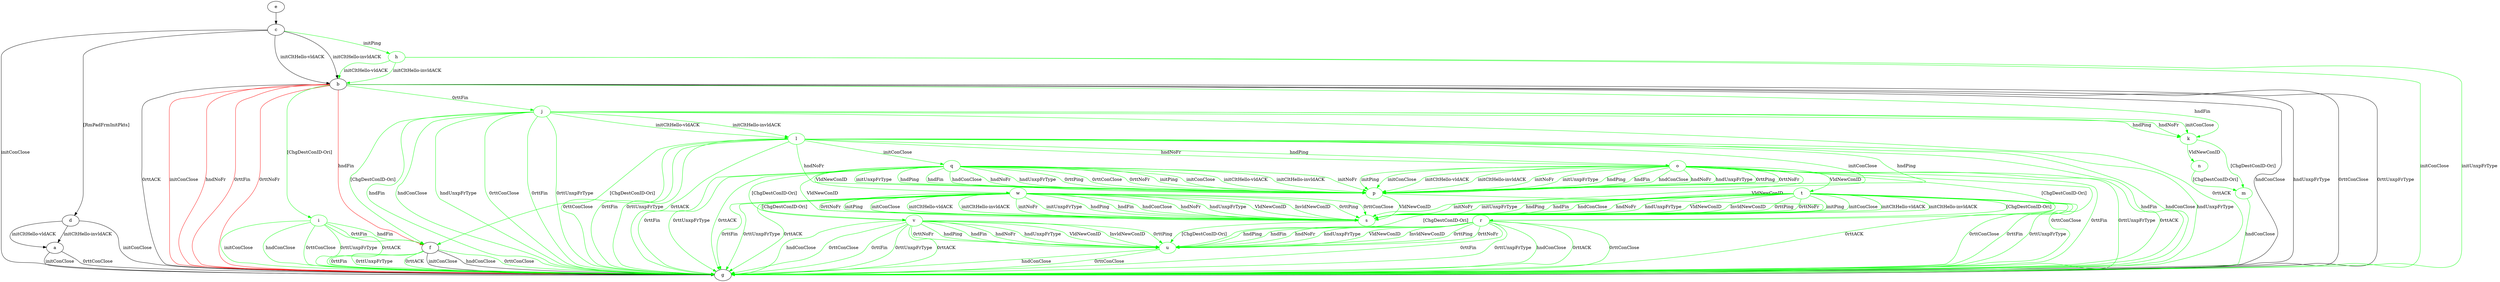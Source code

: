 digraph "" {
	a -> g	[key=0,
		label="initConClose "];
	a -> g	[key=1,
		label="0rttConClose "];
	b -> f	[key=0,
		color=red,
		label="hndFin "];
	b -> g	[key=0,
		label="hndConClose "];
	b -> g	[key=1,
		label="hndUnxpFrType "];
	b -> g	[key=2,
		label="0rttConClose "];
	b -> g	[key=3,
		label="0rttUnxpFrType "];
	b -> g	[key=4,
		label="0rttACK "];
	b -> g	[key=5,
		color=red,
		label="initConClose "];
	b -> g	[key=6,
		color=red,
		label="hndNoFr "];
	b -> g	[key=7,
		color=red,
		label="0rttFin "];
	b -> g	[key=8,
		color=red,
		label="0rttNoFr "];
	i	[color=green];
	b -> i	[key=0,
		color=green,
		label="[ChgDestConID-Ori] "];
	j	[color=green];
	b -> j	[key=0,
		color=green,
		label="0rttFin "];
	k	[color=green];
	b -> k	[key=0,
		color=green,
		label="hndFin "];
	c -> b	[key=0,
		label="initCltHello-vldACK "];
	c -> b	[key=1,
		label="initCltHello-invldACK "];
	c -> d	[key=0,
		label="[RmPadFrmInitPkts] "];
	c -> g	[key=0,
		label="initConClose "];
	h	[color=green];
	c -> h	[key=0,
		color=green,
		label="initPing "];
	d -> a	[key=0,
		label="initCltHello-vldACK "];
	d -> a	[key=1,
		label="initCltHello-invldACK "];
	d -> g	[key=0,
		label="initConClose "];
	e -> c	[key=0];
	f -> g	[key=0,
		label="initConClose "];
	f -> g	[key=1,
		label="hndConClose "];
	f -> g	[key=2,
		color=green,
		label="0rttConClose "];
	f -> g	[key=3,
		color=green,
		label="0rttFin "];
	f -> g	[key=4,
		color=green,
		label="0rttUnxpFrType "];
	f -> g	[key=5,
		color=green,
		label="0rttACK "];
	h -> b	[key=0,
		color=green,
		label="initCltHello-vldACK "];
	h -> b	[key=1,
		color=green,
		label="initCltHello-invldACK "];
	h -> g	[key=0,
		color=green,
		label="initConClose "];
	h -> g	[key=1,
		color=green,
		label="initUnxpFrType "];
	i -> f	[key=0,
		color=green,
		label="hndFin "];
	i -> f	[key=1,
		color=green,
		label="0rttFin "];
	i -> g	[key=0,
		color=green,
		label="initConClose "];
	i -> g	[key=1,
		color=green,
		label="hndConClose "];
	i -> g	[key=2,
		color=green,
		label="0rttConClose "];
	i -> g	[key=3,
		color=green,
		label="0rttUnxpFrType "];
	i -> g	[key=4,
		color=green,
		label="0rttACK "];
	j -> f	[key=0,
		color=green,
		label="[ChgDestConID-Ori] "];
	j -> g	[key=0,
		color=green,
		label="hndFin "];
	j -> g	[key=1,
		color=green,
		label="hndConClose "];
	j -> g	[key=2,
		color=green,
		label="hndUnxpFrType "];
	j -> g	[key=3,
		color=green,
		label="0rttConClose "];
	j -> g	[key=4,
		color=green,
		label="0rttFin "];
	j -> g	[key=5,
		color=green,
		label="0rttUnxpFrType "];
	j -> g	[key=6,
		color=green,
		label="0rttACK "];
	j -> k	[key=0,
		color=green,
		label="initConClose "];
	j -> k	[key=1,
		color=green,
		label="hndPing "];
	j -> k	[key=2,
		color=green,
		label="hndNoFr "];
	l	[color=green];
	j -> l	[key=0,
		color=green,
		label="initCltHello-vldACK "];
	j -> l	[key=1,
		color=green,
		label="initCltHello-invldACK "];
	m	[color=green];
	k -> m	[key=0,
		color=green,
		label="[ChgDestConID-Ori] "];
	n	[color=green];
	k -> n	[key=0,
		color=green,
		label="VldNewConID "];
	l -> f	[key=0,
		color=green,
		label="[ChgDestConID-Ori] "];
	l -> g	[key=0,
		color=green,
		label="hndFin "];
	l -> g	[key=1,
		color=green,
		label="hndConClose "];
	l -> g	[key=2,
		color=green,
		label="hndUnxpFrType "];
	l -> g	[key=3,
		color=green,
		label="0rttConClose "];
	l -> g	[key=4,
		color=green,
		label="0rttFin "];
	l -> g	[key=5,
		color=green,
		label="0rttUnxpFrType "];
	l -> g	[key=6,
		color=green,
		label="0rttACK "];
	o	[color=green];
	l -> o	[key=0,
		color=green,
		label="hndPing "];
	l -> o	[key=1,
		color=green,
		label="hndNoFr "];
	p	[color=green];
	l -> p	[key=0,
		color=green,
		label="initConClose "];
	l -> p	[key=1,
		color=green,
		label="hndPing "];
	l -> p	[key=2,
		color=green,
		label="hndNoFr "];
	q	[color=green];
	l -> q	[key=0,
		color=green,
		label="initConClose "];
	m -> g	[key=0,
		color=green,
		label="hndConClose "];
	n -> m	[key=0,
		color=green,
		label="[ChgDestConID-Ori] "];
	o -> g	[key=0,
		color=green,
		label="0rttConClose "];
	o -> g	[key=1,
		color=green,
		label="0rttFin "];
	o -> g	[key=2,
		color=green,
		label="0rttUnxpFrType "];
	o -> g	[key=3,
		color=green,
		label="0rttACK "];
	o -> p	[key=0,
		color=green,
		label="initPing "];
	o -> p	[key=1,
		color=green,
		label="initConClose "];
	o -> p	[key=2,
		color=green,
		label="initCltHello-vldACK "];
	o -> p	[key=3,
		color=green,
		label="initCltHello-invldACK "];
	o -> p	[key=4,
		color=green,
		label="initNoFr "];
	o -> p	[key=5,
		color=green,
		label="initUnxpFrType "];
	o -> p	[key=6,
		color=green,
		label="hndPing "];
	o -> p	[key=7,
		color=green,
		label="hndFin "];
	o -> p	[key=8,
		color=green,
		label="hndConClose "];
	o -> p	[key=9,
		color=green,
		label="hndNoFr "];
	o -> p	[key=10,
		color=green,
		label="hndUnxpFrType "];
	o -> p	[key=11,
		color=green,
		label="0rttPing "];
	o -> p	[key=12,
		color=green,
		label="0rttNoFr "];
	r	[color=green];
	o -> r	[key=0,
		color=green,
		label="[ChgDestConID-Ori] "];
	s	[color=green];
	o -> s	[key=0,
		color=green,
		label="VldNewConID "];
	t	[color=green];
	o -> t	[key=0,
		color=green,
		label="VldNewConID "];
	p -> s	[key=0,
		color=green,
		label="VldNewConID "];
	u	[color=green];
	p -> u	[key=0,
		color=green,
		label="[ChgDestConID-Ori] "];
	q -> g	[key=0,
		color=green,
		label="0rttFin "];
	q -> g	[key=1,
		color=green,
		label="0rttUnxpFrType "];
	q -> g	[key=2,
		color=green,
		label="0rttACK "];
	q -> p	[key=0,
		color=green,
		label="initPing "];
	q -> p	[key=1,
		color=green,
		label="initConClose "];
	q -> p	[key=2,
		color=green,
		label="initCltHello-vldACK "];
	q -> p	[key=3,
		color=green,
		label="initCltHello-invldACK "];
	q -> p	[key=4,
		color=green,
		label="initNoFr "];
	q -> p	[key=5,
		color=green,
		label="initUnxpFrType "];
	q -> p	[key=6,
		color=green,
		label="hndPing "];
	q -> p	[key=7,
		color=green,
		label="hndFin "];
	q -> p	[key=8,
		color=green,
		label="hndConClose "];
	q -> p	[key=9,
		color=green,
		label="hndNoFr "];
	q -> p	[key=10,
		color=green,
		label="hndUnxpFrType "];
	q -> p	[key=11,
		color=green,
		label="0rttPing "];
	q -> p	[key=12,
		color=green,
		label="0rttConClose "];
	q -> p	[key=13,
		color=green,
		label="0rttNoFr "];
	q -> s	[key=0,
		color=green,
		label="VldNewConID "];
	v	[color=green];
	q -> v	[key=0,
		color=green,
		label="[ChgDestConID-Ori] "];
	w	[color=green];
	q -> w	[key=0,
		color=green,
		label="VldNewConID "];
	r -> g	[key=0,
		color=green,
		label="hndConClose "];
	r -> g	[key=1,
		color=green,
		label="0rttConClose "];
	r -> g	[key=2,
		color=green,
		label="0rttFin "];
	r -> g	[key=3,
		color=green,
		label="0rttUnxpFrType "];
	r -> g	[key=4,
		color=green,
		label="0rttACK "];
	r -> u	[key=0,
		color=green,
		label="hndPing "];
	r -> u	[key=1,
		color=green,
		label="hndFin "];
	r -> u	[key=2,
		color=green,
		label="hndNoFr "];
	r -> u	[key=3,
		color=green,
		label="hndUnxpFrType "];
	r -> u	[key=4,
		color=green,
		label="VldNewConID "];
	r -> u	[key=5,
		color=green,
		label="InvldNewConID "];
	r -> u	[key=6,
		color=green,
		label="0rttPing "];
	r -> u	[key=7,
		color=green,
		label="0rttNoFr "];
	s -> u	[key=0,
		color=green,
		label="[ChgDestConID-Ori] "];
	t -> g	[key=0,
		color=green,
		label="0rttConClose "];
	t -> g	[key=1,
		color=green,
		label="0rttFin "];
	t -> g	[key=2,
		color=green,
		label="0rttUnxpFrType "];
	t -> g	[key=3,
		color=green,
		label="0rttACK "];
	t -> r	[key=0,
		color=green,
		label="[ChgDestConID-Ori] "];
	t -> s	[key=0,
		color=green,
		label="initPing "];
	t -> s	[key=1,
		color=green,
		label="initConClose "];
	t -> s	[key=2,
		color=green,
		label="initCltHello-vldACK "];
	t -> s	[key=3,
		color=green,
		label="initCltHello-invldACK "];
	t -> s	[key=4,
		color=green,
		label="initNoFr "];
	t -> s	[key=5,
		color=green,
		label="initUnxpFrType "];
	t -> s	[key=6,
		color=green,
		label="hndPing "];
	t -> s	[key=7,
		color=green,
		label="hndFin "];
	t -> s	[key=8,
		color=green,
		label="hndConClose "];
	t -> s	[key=9,
		color=green,
		label="hndNoFr "];
	t -> s	[key=10,
		color=green,
		label="hndUnxpFrType "];
	t -> s	[key=11,
		color=green,
		label="VldNewConID "];
	t -> s	[key=12,
		color=green,
		label="InvldNewConID "];
	t -> s	[key=13,
		color=green,
		label="0rttPing "];
	t -> s	[key=14,
		color=green,
		label="0rttNoFr "];
	u -> g	[key=0,
		color=green,
		label="hndConClose "];
	u -> g	[key=1,
		color=green,
		label="0rttConClose "];
	v -> g	[key=0,
		color=green,
		label="hndConClose "];
	v -> g	[key=1,
		color=green,
		label="0rttConClose "];
	v -> g	[key=2,
		color=green,
		label="0rttFin "];
	v -> g	[key=3,
		color=green,
		label="0rttUnxpFrType "];
	v -> g	[key=4,
		color=green,
		label="0rttACK "];
	v -> u	[key=0,
		color=green,
		label="hndPing "];
	v -> u	[key=1,
		color=green,
		label="hndFin "];
	v -> u	[key=2,
		color=green,
		label="hndNoFr "];
	v -> u	[key=3,
		color=green,
		label="hndUnxpFrType "];
	v -> u	[key=4,
		color=green,
		label="VldNewConID "];
	v -> u	[key=5,
		color=green,
		label="InvldNewConID "];
	v -> u	[key=6,
		color=green,
		label="0rttPing "];
	v -> u	[key=7,
		color=green,
		label="0rttNoFr "];
	w -> g	[key=0,
		color=green,
		label="0rttFin "];
	w -> g	[key=1,
		color=green,
		label="0rttUnxpFrType "];
	w -> g	[key=2,
		color=green,
		label="0rttACK "];
	w -> s	[key=0,
		color=green,
		label="initPing "];
	w -> s	[key=1,
		color=green,
		label="initConClose "];
	w -> s	[key=2,
		color=green,
		label="initCltHello-vldACK "];
	w -> s	[key=3,
		color=green,
		label="initCltHello-invldACK "];
	w -> s	[key=4,
		color=green,
		label="initNoFr "];
	w -> s	[key=5,
		color=green,
		label="initUnxpFrType "];
	w -> s	[key=6,
		color=green,
		label="hndPing "];
	w -> s	[key=7,
		color=green,
		label="hndFin "];
	w -> s	[key=8,
		color=green,
		label="hndConClose "];
	w -> s	[key=9,
		color=green,
		label="hndNoFr "];
	w -> s	[key=10,
		color=green,
		label="hndUnxpFrType "];
	w -> s	[key=11,
		color=green,
		label="VldNewConID "];
	w -> s	[key=12,
		color=green,
		label="InvldNewConID "];
	w -> s	[key=13,
		color=green,
		label="0rttPing "];
	w -> s	[key=14,
		color=green,
		label="0rttConClose "];
	w -> s	[key=15,
		color=green,
		label="0rttNoFr "];
	w -> v	[key=0,
		color=green,
		label="[ChgDestConID-Ori] "];
}
